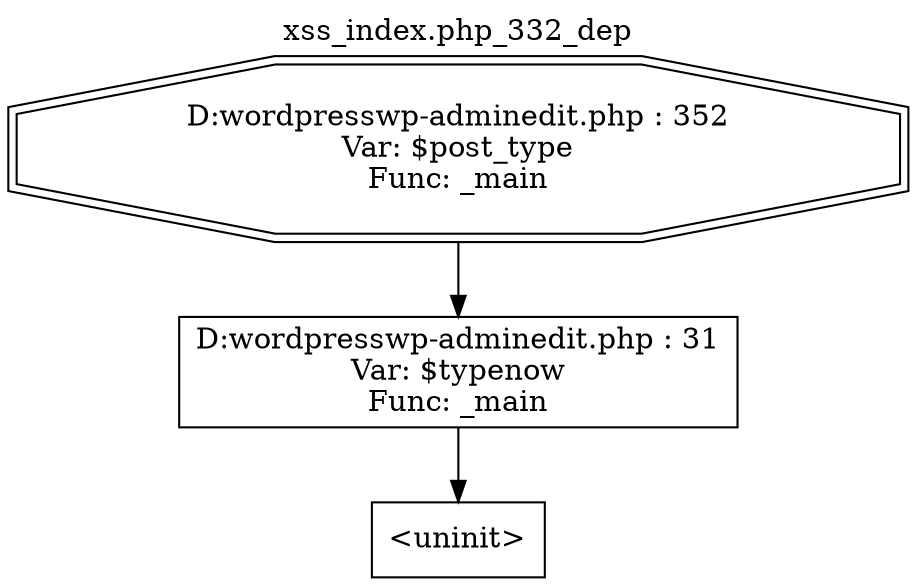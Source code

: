 digraph cfg {
  label="xss_index.php_332_dep";
  labelloc=t;
  n1 [shape=doubleoctagon, label="D:\wordpress\wp-admin\edit.php : 352\nVar: $post_type\nFunc: _main\n"];
  n2 [shape=box, label="D:\wordpress\wp-admin\edit.php : 31\nVar: $typenow\nFunc: _main\n"];
  n3 [shape=box, label="<uninit>"];
  n2 -> n3;
  n1 -> n2;
}
